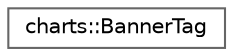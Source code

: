 digraph "Graphical Class Hierarchy"
{
 // LATEX_PDF_SIZE
  bgcolor="transparent";
  edge [fontname=Helvetica,fontsize=10,labelfontname=Helvetica,labelfontsize=10];
  node [fontname=Helvetica,fontsize=10,shape=box,height=0.2,width=0.4];
  rankdir="LR";
  Node0 [id="Node000000",label="charts::BannerTag",height=0.2,width=0.4,color="grey40", fillcolor="white", style="filled",URL="$structcharts_1_1BannerTag.html",tooltip=" "];
}
